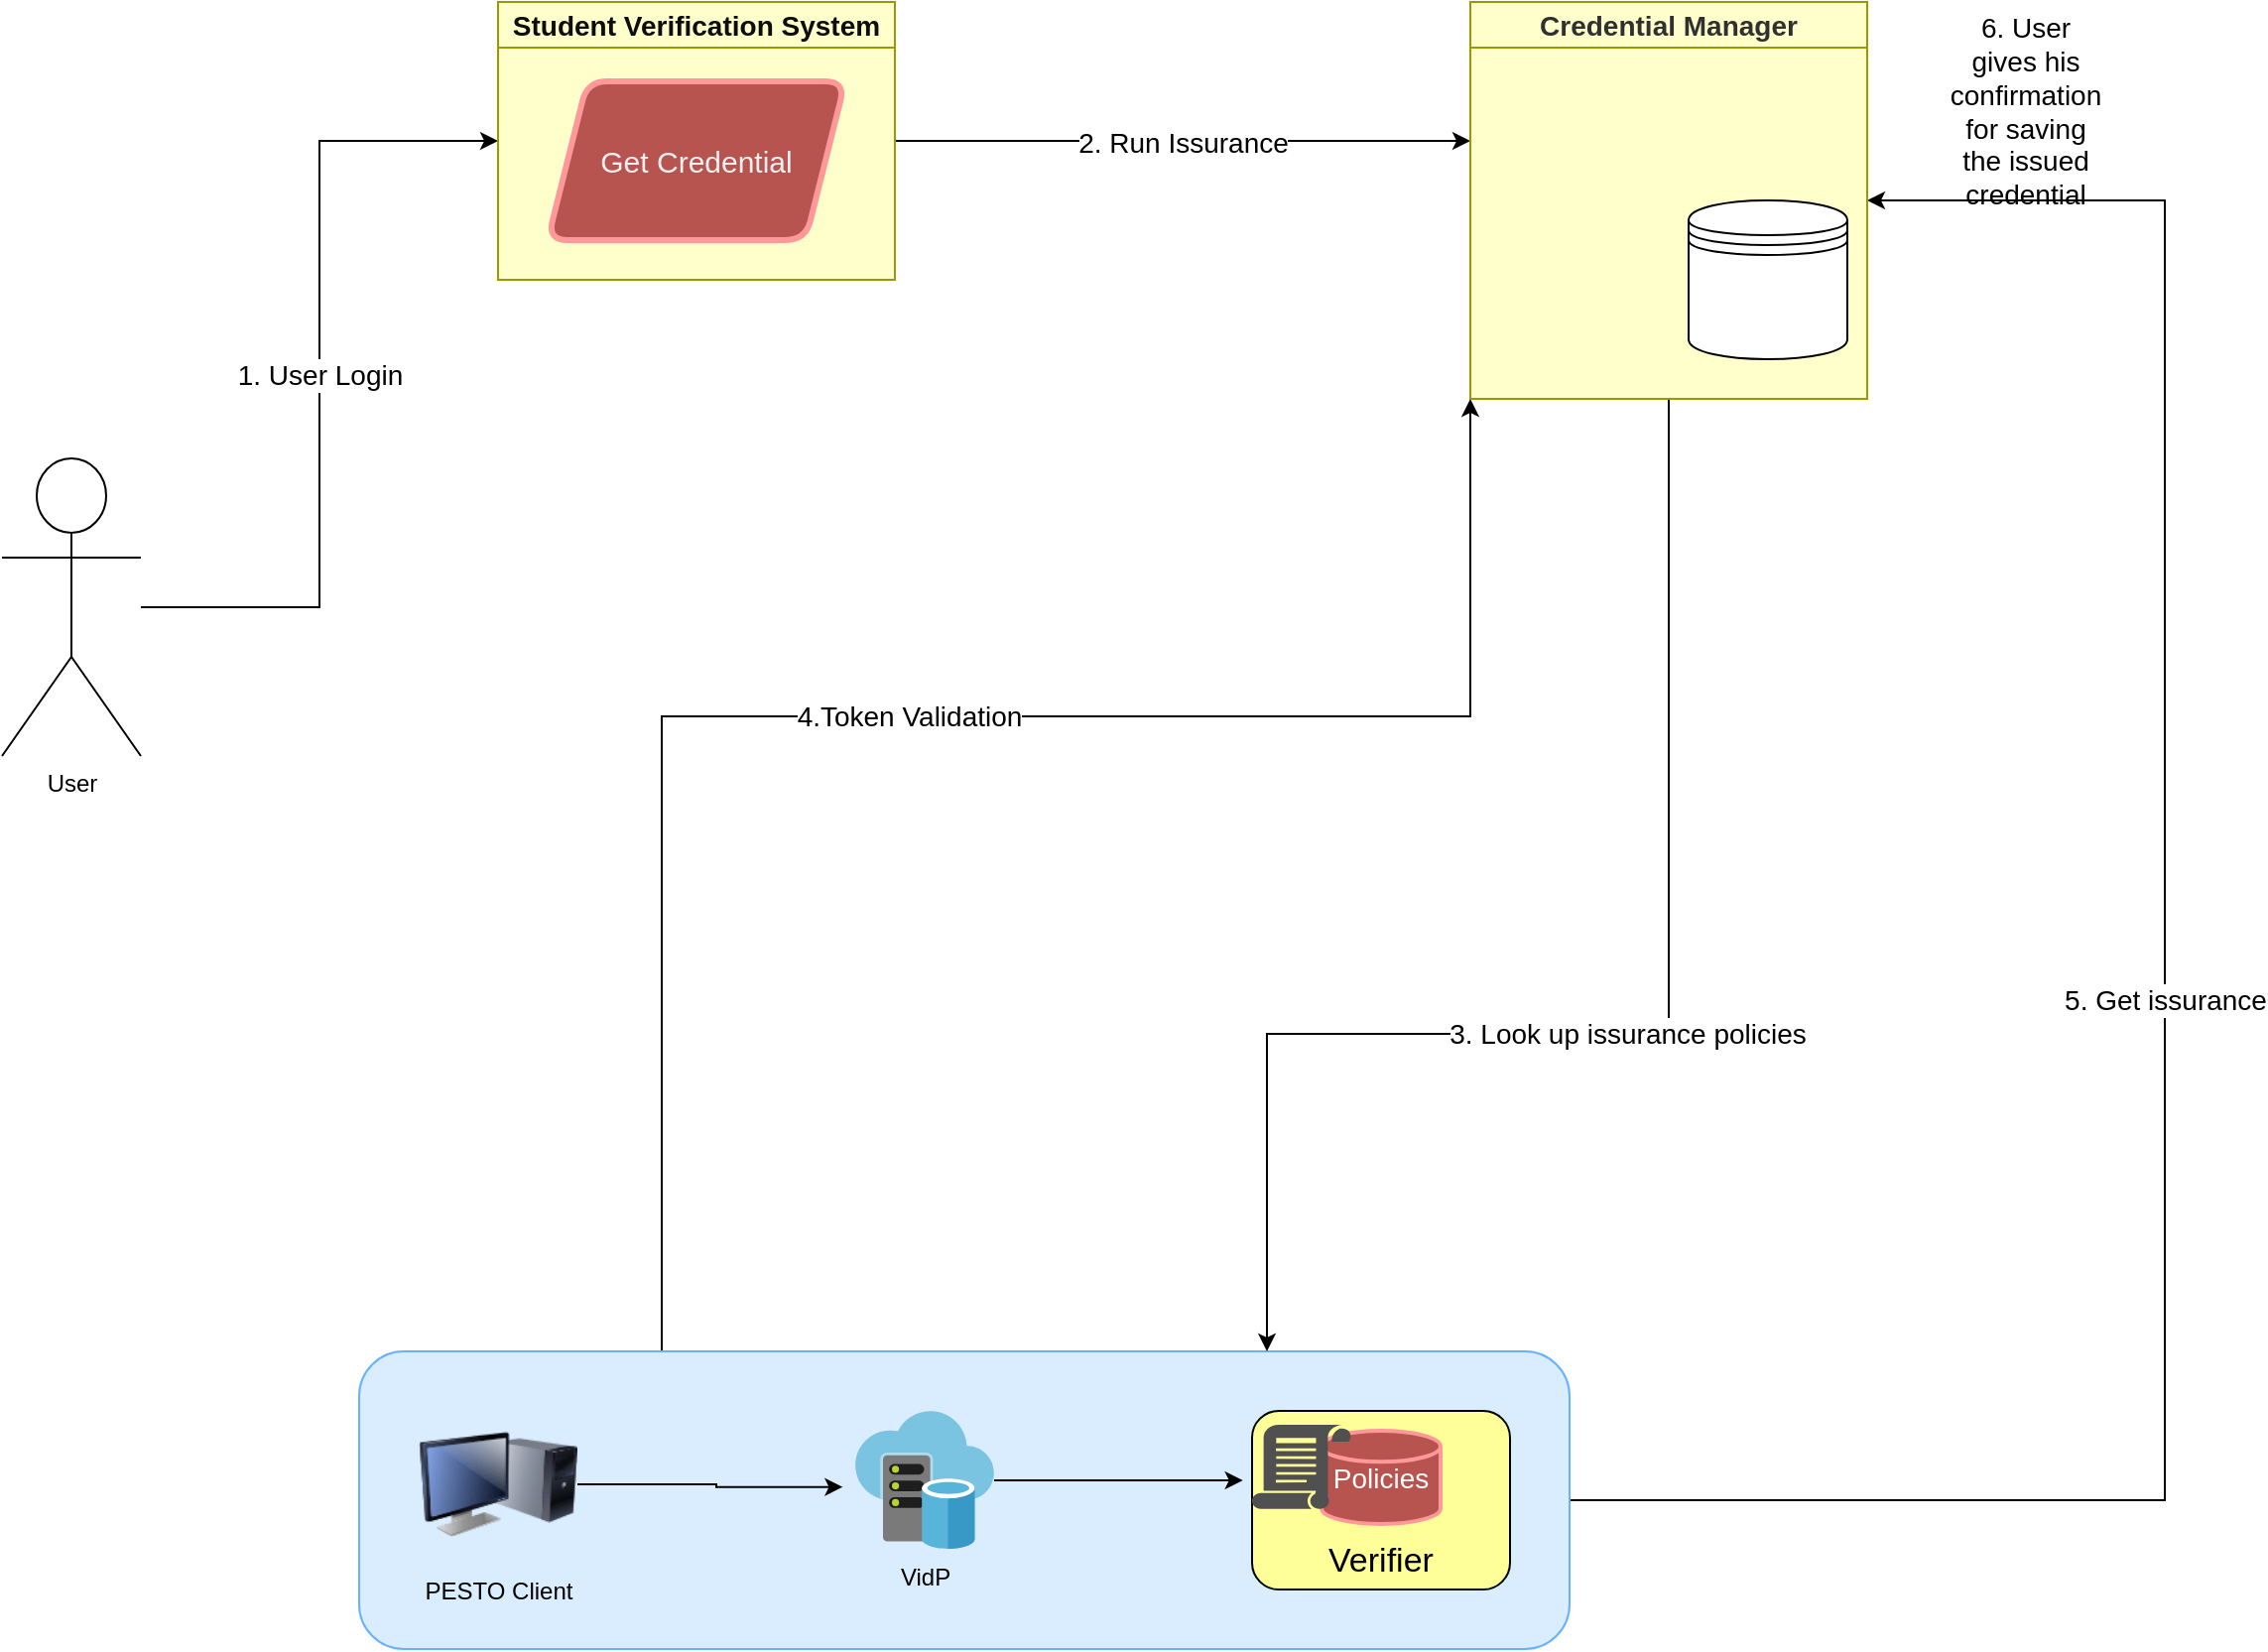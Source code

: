 <mxfile version="22.1.2" type="github">
  <diagram id="C5RBs43oDa-KdzZeNtuy" name="Page-1">
    <mxGraphModel dx="718" dy="1295" grid="1" gridSize="10" guides="1" tooltips="1" connect="1" arrows="1" fold="1" page="1" pageScale="1" pageWidth="1169" pageHeight="1654" math="0" shadow="0">
      <root>
        <mxCell id="WIyWlLk6GJQsqaUBKTNV-0" />
        <mxCell id="WIyWlLk6GJQsqaUBKTNV-1" parent="WIyWlLk6GJQsqaUBKTNV-0" />
        <mxCell id="us27jVsJSp4dY-AdVtNz-27" value="1. User Login" style="edgeStyle=orthogonalEdgeStyle;rounded=0;orthogonalLoop=1;jettySize=auto;html=1;entryX=0;entryY=0.5;entryDx=0;entryDy=0;fontSize=14;" parent="WIyWlLk6GJQsqaUBKTNV-1" source="us27jVsJSp4dY-AdVtNz-0" target="us27jVsJSp4dY-AdVtNz-13" edge="1">
          <mxGeometry relative="1" as="geometry" />
        </mxCell>
        <mxCell id="us27jVsJSp4dY-AdVtNz-0" value="User" style="shape=umlActor;verticalLabelPosition=bottom;verticalAlign=top;html=1;outlineConnect=0;shadow=0;align=center;" parent="WIyWlLk6GJQsqaUBKTNV-1" vertex="1">
          <mxGeometry x="20" y="610" width="70" height="150" as="geometry" />
        </mxCell>
        <mxCell id="us27jVsJSp4dY-AdVtNz-28" value="2. Run Issurance" style="edgeStyle=orthogonalEdgeStyle;rounded=0;orthogonalLoop=1;jettySize=auto;html=1;exitX=1;exitY=0.5;exitDx=0;exitDy=0;fontSize=14;" parent="WIyWlLk6GJQsqaUBKTNV-1" source="us27jVsJSp4dY-AdVtNz-13" edge="1">
          <mxGeometry relative="1" as="geometry">
            <mxPoint x="760" y="450" as="targetPoint" />
          </mxGeometry>
        </mxCell>
        <mxCell id="us27jVsJSp4dY-AdVtNz-13" value="Student Verification System" style="swimlane;whiteSpace=wrap;html=1;fillColor=#FFFFCC;gradientColor=none;swimlaneFillColor=#FFFFCC;fontColor=#0D0D0D;fontSize=14;strokeColor=#999900;strokeWidth=1;" parent="WIyWlLk6GJQsqaUBKTNV-1" vertex="1">
          <mxGeometry x="270" y="380" width="200" height="140" as="geometry" />
        </mxCell>
        <mxCell id="us27jVsJSp4dY-AdVtNz-14" value="Get Credential" style="shape=parallelogram;perimeter=parallelogramPerimeter;fixedSize=1;strokeColor=#FF9999;spacingBottom=0;labelBackgroundColor=none;labelBorderColor=none;whiteSpace=wrap;html=1;fillColor=#B85450;fontSize=15;strokeWidth=3;fontColor=#F0F0F0;perimeterSpacing=0;rounded=1;" parent="us27jVsJSp4dY-AdVtNz-13" vertex="1">
          <mxGeometry x="25" y="40" width="150" height="80" as="geometry" />
        </mxCell>
        <mxCell id="us27jVsJSp4dY-AdVtNz-29" value="4.Token Validation" style="edgeStyle=orthogonalEdgeStyle;rounded=0;orthogonalLoop=1;jettySize=auto;html=1;exitX=0.25;exitY=0;exitDx=0;exitDy=0;entryX=0;entryY=1;entryDx=0;entryDy=0;spacing=2;fontSize=14;" parent="WIyWlLk6GJQsqaUBKTNV-1" source="us27jVsJSp4dY-AdVtNz-15" target="us27jVsJSp4dY-AdVtNz-21" edge="1">
          <mxGeometry relative="1" as="geometry">
            <Array as="points">
              <mxPoint x="353" y="740" />
              <mxPoint x="760" y="740" />
            </Array>
          </mxGeometry>
        </mxCell>
        <mxCell id="us27jVsJSp4dY-AdVtNz-37" value="5. Get issurance" style="edgeStyle=orthogonalEdgeStyle;rounded=0;orthogonalLoop=1;jettySize=auto;html=1;exitX=1;exitY=0.5;exitDx=0;exitDy=0;entryX=1;entryY=0.5;entryDx=0;entryDy=0;fontSize=14;" parent="WIyWlLk6GJQsqaUBKTNV-1" source="us27jVsJSp4dY-AdVtNz-15" target="us27jVsJSp4dY-AdVtNz-21" edge="1">
          <mxGeometry relative="1" as="geometry">
            <Array as="points">
              <mxPoint x="1110" y="1135" />
              <mxPoint x="1110" y="480" />
            </Array>
          </mxGeometry>
        </mxCell>
        <mxCell id="us27jVsJSp4dY-AdVtNz-15" value="" style="rounded=1;whiteSpace=wrap;html=1;fillColor=#D9EDFF;strokeColor=#66B2FF;" parent="WIyWlLk6GJQsqaUBKTNV-1" vertex="1">
          <mxGeometry x="200" y="1060" width="610" height="150" as="geometry" />
        </mxCell>
        <mxCell id="us27jVsJSp4dY-AdVtNz-16" value="PESTO Client" style="image;html=1;image=img/lib/clip_art/computers/Monitor_Tower_128x128.png;labelBackgroundColor=none;" parent="WIyWlLk6GJQsqaUBKTNV-1" vertex="1">
          <mxGeometry x="230" y="1087" width="80" height="80" as="geometry" />
        </mxCell>
        <mxCell id="us27jVsJSp4dY-AdVtNz-18" value="VidP" style="image;sketch=0;aspect=fixed;html=1;points=[];align=center;fontSize=12;image=img/lib/mscae/Virtual_Datacenter.svg;labelBackgroundColor=none;" parent="WIyWlLk6GJQsqaUBKTNV-1" vertex="1">
          <mxGeometry x="450" y="1090" width="70" height="70" as="geometry" />
        </mxCell>
        <mxCell id="us27jVsJSp4dY-AdVtNz-19" value="&lt;br&gt;&lt;br&gt;&lt;br&gt;Verifier" style="rounded=1;whiteSpace=wrap;html=1;glass=0;shadow=0;fontSize=17;fillColor=#FFFF99;" parent="WIyWlLk6GJQsqaUBKTNV-1" vertex="1">
          <mxGeometry x="650" y="1090" width="130" height="90" as="geometry" />
        </mxCell>
        <mxCell id="us27jVsJSp4dY-AdVtNz-20" value="Policies" style="strokeWidth=2;html=1;shape=mxgraph.flowchart.database;whiteSpace=wrap;labelBackgroundColor=none;fontSize=14;fillColor=#B85450;strokeColor=#FF9999;fontColor=#FCFCFC;" parent="WIyWlLk6GJQsqaUBKTNV-1" vertex="1">
          <mxGeometry x="685" y="1100" width="60" height="47" as="geometry" />
        </mxCell>
        <mxCell id="us27jVsJSp4dY-AdVtNz-36" value="3. Look up issurance policies" style="edgeStyle=orthogonalEdgeStyle;rounded=0;orthogonalLoop=1;jettySize=auto;html=1;exitX=0.5;exitY=1;exitDx=0;exitDy=0;entryX=0.75;entryY=0;entryDx=0;entryDy=0;fontSize=14;" parent="WIyWlLk6GJQsqaUBKTNV-1" source="us27jVsJSp4dY-AdVtNz-21" target="us27jVsJSp4dY-AdVtNz-15" edge="1">
          <mxGeometry relative="1" as="geometry">
            <Array as="points">
              <mxPoint x="860" y="900" />
              <mxPoint x="657" y="900" />
            </Array>
          </mxGeometry>
        </mxCell>
        <mxCell id="us27jVsJSp4dY-AdVtNz-21" value="Credential Manager" style="swimlane;whiteSpace=wrap;html=1;startSize=23;swimlaneFillColor=#FFFFCC;fillColor=#FFFFCC;strokeColor=#999900;fontColor=#303030;fontSize=14;labelBorderColor=none;strokeWidth=1;" parent="WIyWlLk6GJQsqaUBKTNV-1" vertex="1">
          <mxGeometry x="760" y="380" width="200" height="200" as="geometry" />
        </mxCell>
        <mxCell id="d5F1OUtopnle9YRMQIBL-0" value="" style="shape=datastore;whiteSpace=wrap;html=1;fontColor=#000000;" vertex="1" parent="us27jVsJSp4dY-AdVtNz-21">
          <mxGeometry x="110" y="100" width="80" height="80" as="geometry" />
        </mxCell>
        <mxCell id="d5F1OUtopnle9YRMQIBL-1" value="6. User gives his confirmation for saving the issued credential" style="text;html=1;strokeColor=none;fillColor=none;align=center;verticalAlign=middle;whiteSpace=wrap;rounded=0;fontSize=14;" vertex="1" parent="WIyWlLk6GJQsqaUBKTNV-1">
          <mxGeometry x="1010" y="420" width="60" height="30" as="geometry" />
        </mxCell>
        <mxCell id="d5F1OUtopnle9YRMQIBL-5" value="" style="sketch=0;pointerEvents=1;shadow=0;dashed=0;html=1;strokeColor=none;labelPosition=center;verticalLabelPosition=bottom;verticalAlign=top;align=center;fillColor=#505050;shape=mxgraph.mscae.intune.policy" vertex="1" parent="WIyWlLk6GJQsqaUBKTNV-1">
          <mxGeometry x="650" y="1097" width="50" height="43" as="geometry" />
        </mxCell>
        <mxCell id="d5F1OUtopnle9YRMQIBL-6" style="edgeStyle=orthogonalEdgeStyle;rounded=0;orthogonalLoop=1;jettySize=auto;html=1;entryX=-0.09;entryY=0.548;entryDx=0;entryDy=0;entryPerimeter=0;" edge="1" parent="WIyWlLk6GJQsqaUBKTNV-1" source="us27jVsJSp4dY-AdVtNz-16" target="us27jVsJSp4dY-AdVtNz-18">
          <mxGeometry relative="1" as="geometry" />
        </mxCell>
        <mxCell id="d5F1OUtopnle9YRMQIBL-7" style="edgeStyle=orthogonalEdgeStyle;rounded=0;orthogonalLoop=1;jettySize=auto;html=1;entryX=-0.093;entryY=0.651;entryDx=0;entryDy=0;entryPerimeter=0;" edge="1" parent="WIyWlLk6GJQsqaUBKTNV-1" source="us27jVsJSp4dY-AdVtNz-18" target="d5F1OUtopnle9YRMQIBL-5">
          <mxGeometry relative="1" as="geometry" />
        </mxCell>
      </root>
    </mxGraphModel>
  </diagram>
</mxfile>
